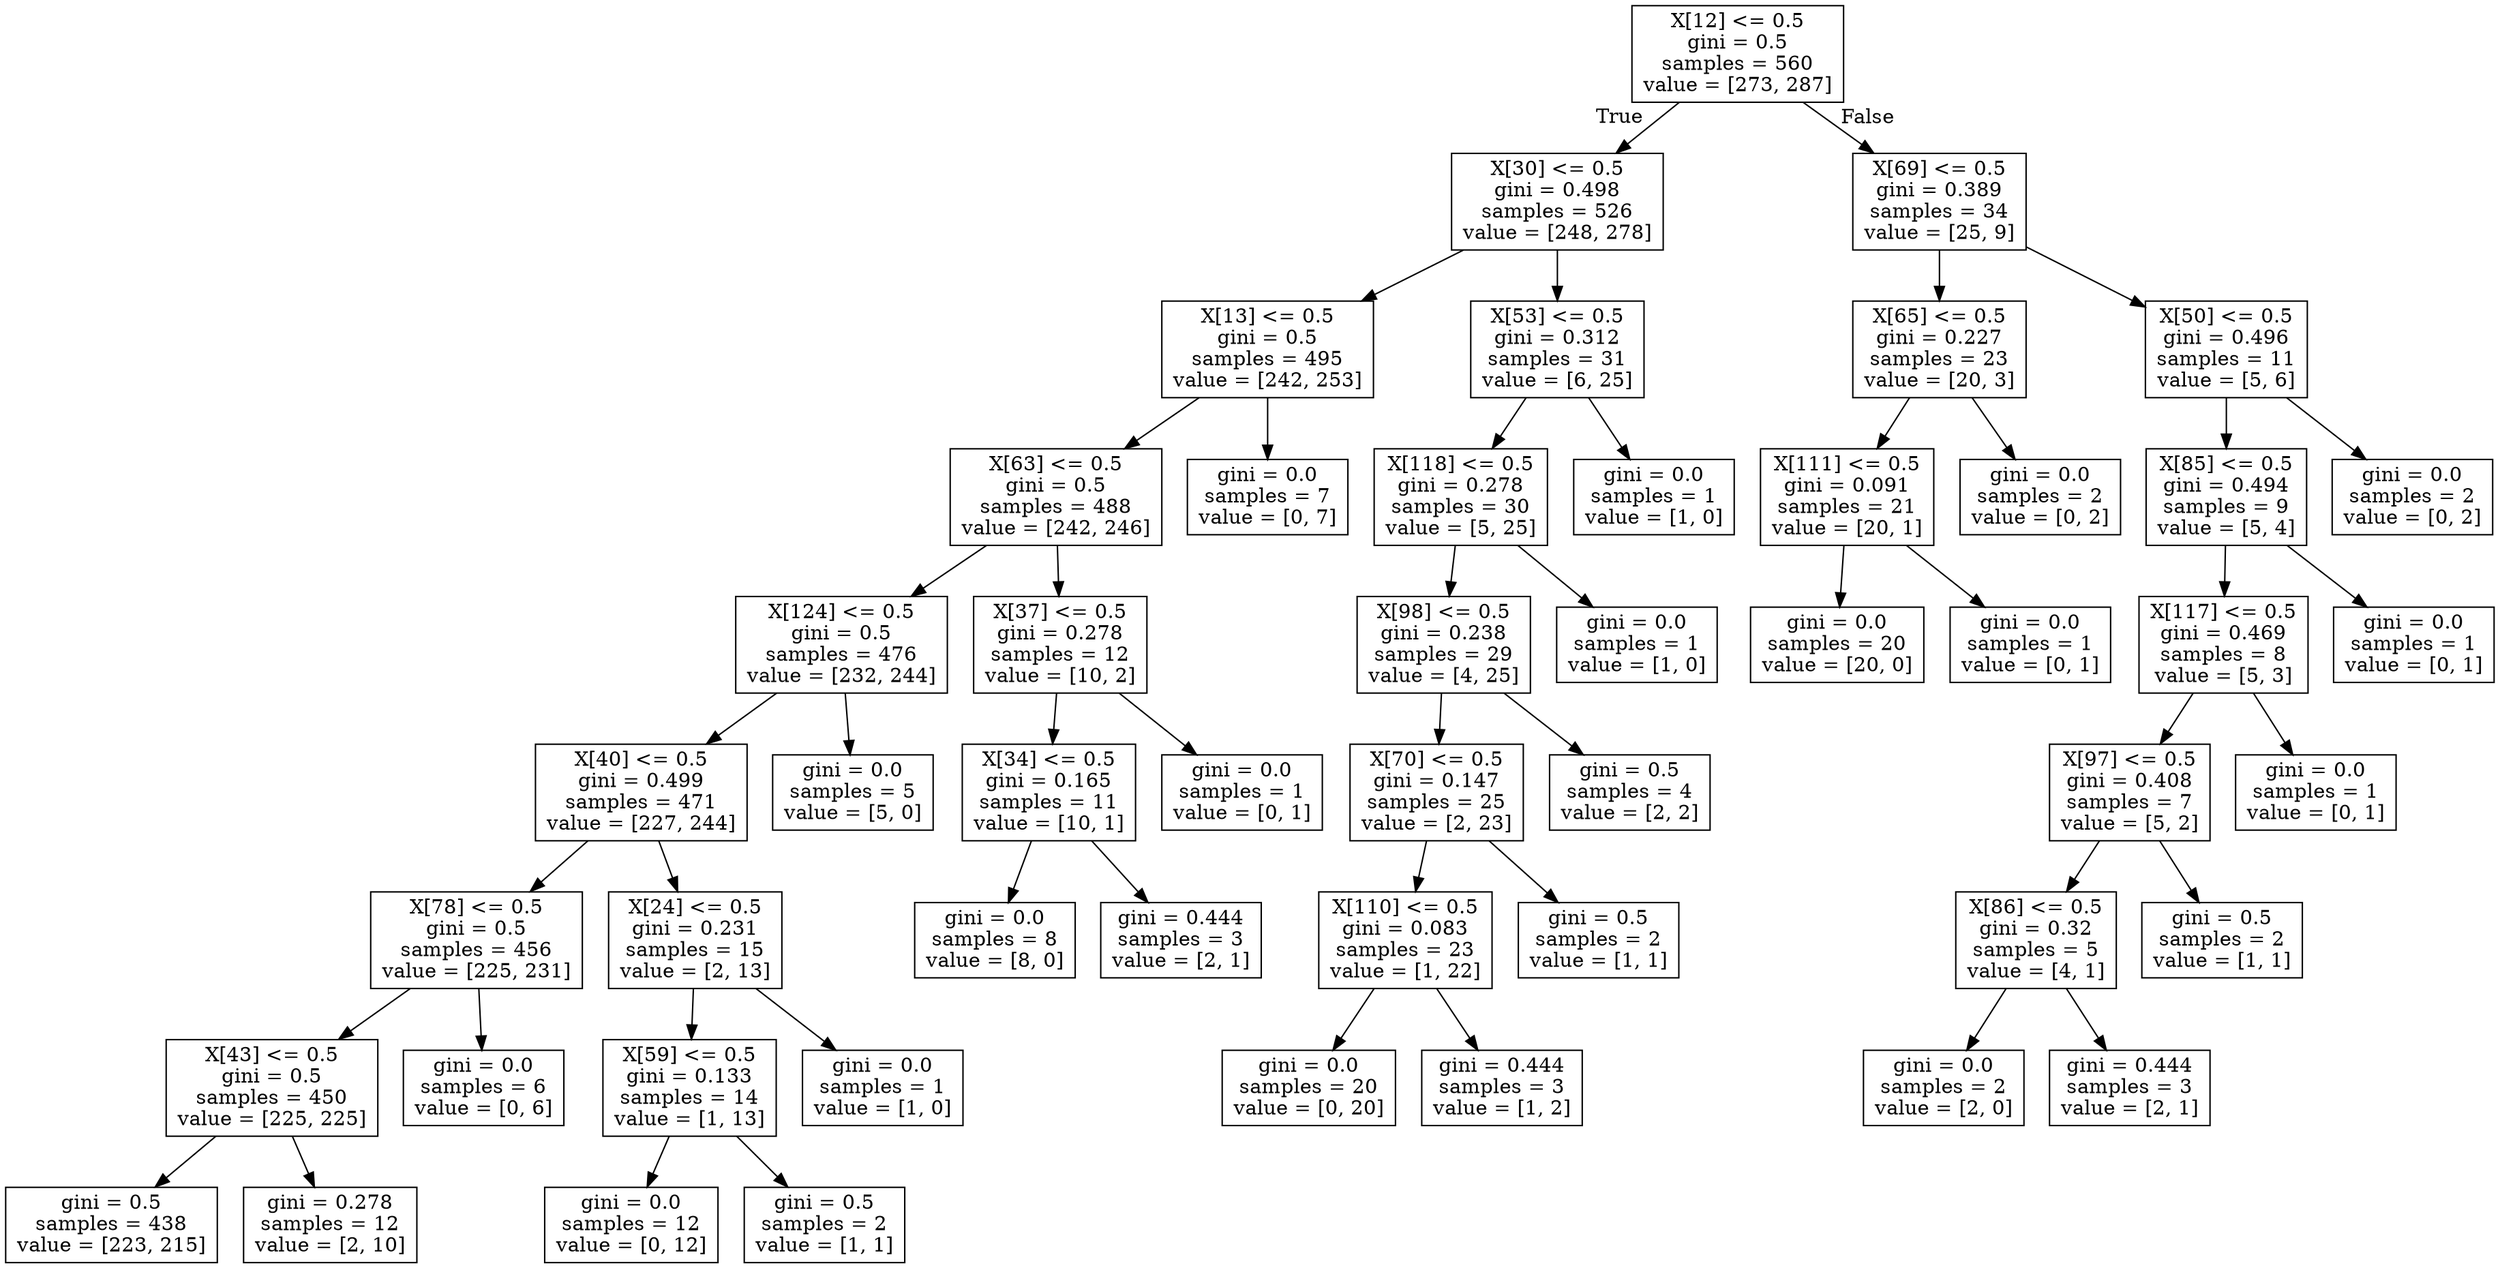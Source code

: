 digraph Tree {
node [shape=box] ;
0 [label="X[12] <= 0.5\ngini = 0.5\nsamples = 560\nvalue = [273, 287]"] ;
1 [label="X[30] <= 0.5\ngini = 0.498\nsamples = 526\nvalue = [248, 278]"] ;
0 -> 1 [labeldistance=2.5, labelangle=45, headlabel="True"] ;
2 [label="X[13] <= 0.5\ngini = 0.5\nsamples = 495\nvalue = [242, 253]"] ;
1 -> 2 ;
3 [label="X[63] <= 0.5\ngini = 0.5\nsamples = 488\nvalue = [242, 246]"] ;
2 -> 3 ;
4 [label="X[124] <= 0.5\ngini = 0.5\nsamples = 476\nvalue = [232, 244]"] ;
3 -> 4 ;
5 [label="X[40] <= 0.5\ngini = 0.499\nsamples = 471\nvalue = [227, 244]"] ;
4 -> 5 ;
6 [label="X[78] <= 0.5\ngini = 0.5\nsamples = 456\nvalue = [225, 231]"] ;
5 -> 6 ;
7 [label="X[43] <= 0.5\ngini = 0.5\nsamples = 450\nvalue = [225, 225]"] ;
6 -> 7 ;
8 [label="gini = 0.5\nsamples = 438\nvalue = [223, 215]"] ;
7 -> 8 ;
9 [label="gini = 0.278\nsamples = 12\nvalue = [2, 10]"] ;
7 -> 9 ;
10 [label="gini = 0.0\nsamples = 6\nvalue = [0, 6]"] ;
6 -> 10 ;
11 [label="X[24] <= 0.5\ngini = 0.231\nsamples = 15\nvalue = [2, 13]"] ;
5 -> 11 ;
12 [label="X[59] <= 0.5\ngini = 0.133\nsamples = 14\nvalue = [1, 13]"] ;
11 -> 12 ;
13 [label="gini = 0.0\nsamples = 12\nvalue = [0, 12]"] ;
12 -> 13 ;
14 [label="gini = 0.5\nsamples = 2\nvalue = [1, 1]"] ;
12 -> 14 ;
15 [label="gini = 0.0\nsamples = 1\nvalue = [1, 0]"] ;
11 -> 15 ;
16 [label="gini = 0.0\nsamples = 5\nvalue = [5, 0]"] ;
4 -> 16 ;
17 [label="X[37] <= 0.5\ngini = 0.278\nsamples = 12\nvalue = [10, 2]"] ;
3 -> 17 ;
18 [label="X[34] <= 0.5\ngini = 0.165\nsamples = 11\nvalue = [10, 1]"] ;
17 -> 18 ;
19 [label="gini = 0.0\nsamples = 8\nvalue = [8, 0]"] ;
18 -> 19 ;
20 [label="gini = 0.444\nsamples = 3\nvalue = [2, 1]"] ;
18 -> 20 ;
21 [label="gini = 0.0\nsamples = 1\nvalue = [0, 1]"] ;
17 -> 21 ;
22 [label="gini = 0.0\nsamples = 7\nvalue = [0, 7]"] ;
2 -> 22 ;
23 [label="X[53] <= 0.5\ngini = 0.312\nsamples = 31\nvalue = [6, 25]"] ;
1 -> 23 ;
24 [label="X[118] <= 0.5\ngini = 0.278\nsamples = 30\nvalue = [5, 25]"] ;
23 -> 24 ;
25 [label="X[98] <= 0.5\ngini = 0.238\nsamples = 29\nvalue = [4, 25]"] ;
24 -> 25 ;
26 [label="X[70] <= 0.5\ngini = 0.147\nsamples = 25\nvalue = [2, 23]"] ;
25 -> 26 ;
27 [label="X[110] <= 0.5\ngini = 0.083\nsamples = 23\nvalue = [1, 22]"] ;
26 -> 27 ;
28 [label="gini = 0.0\nsamples = 20\nvalue = [0, 20]"] ;
27 -> 28 ;
29 [label="gini = 0.444\nsamples = 3\nvalue = [1, 2]"] ;
27 -> 29 ;
30 [label="gini = 0.5\nsamples = 2\nvalue = [1, 1]"] ;
26 -> 30 ;
31 [label="gini = 0.5\nsamples = 4\nvalue = [2, 2]"] ;
25 -> 31 ;
32 [label="gini = 0.0\nsamples = 1\nvalue = [1, 0]"] ;
24 -> 32 ;
33 [label="gini = 0.0\nsamples = 1\nvalue = [1, 0]"] ;
23 -> 33 ;
34 [label="X[69] <= 0.5\ngini = 0.389\nsamples = 34\nvalue = [25, 9]"] ;
0 -> 34 [labeldistance=2.5, labelangle=-45, headlabel="False"] ;
35 [label="X[65] <= 0.5\ngini = 0.227\nsamples = 23\nvalue = [20, 3]"] ;
34 -> 35 ;
36 [label="X[111] <= 0.5\ngini = 0.091\nsamples = 21\nvalue = [20, 1]"] ;
35 -> 36 ;
37 [label="gini = 0.0\nsamples = 20\nvalue = [20, 0]"] ;
36 -> 37 ;
38 [label="gini = 0.0\nsamples = 1\nvalue = [0, 1]"] ;
36 -> 38 ;
39 [label="gini = 0.0\nsamples = 2\nvalue = [0, 2]"] ;
35 -> 39 ;
40 [label="X[50] <= 0.5\ngini = 0.496\nsamples = 11\nvalue = [5, 6]"] ;
34 -> 40 ;
41 [label="X[85] <= 0.5\ngini = 0.494\nsamples = 9\nvalue = [5, 4]"] ;
40 -> 41 ;
42 [label="X[117] <= 0.5\ngini = 0.469\nsamples = 8\nvalue = [5, 3]"] ;
41 -> 42 ;
43 [label="X[97] <= 0.5\ngini = 0.408\nsamples = 7\nvalue = [5, 2]"] ;
42 -> 43 ;
44 [label="X[86] <= 0.5\ngini = 0.32\nsamples = 5\nvalue = [4, 1]"] ;
43 -> 44 ;
45 [label="gini = 0.0\nsamples = 2\nvalue = [2, 0]"] ;
44 -> 45 ;
46 [label="gini = 0.444\nsamples = 3\nvalue = [2, 1]"] ;
44 -> 46 ;
47 [label="gini = 0.5\nsamples = 2\nvalue = [1, 1]"] ;
43 -> 47 ;
48 [label="gini = 0.0\nsamples = 1\nvalue = [0, 1]"] ;
42 -> 48 ;
49 [label="gini = 0.0\nsamples = 1\nvalue = [0, 1]"] ;
41 -> 49 ;
50 [label="gini = 0.0\nsamples = 2\nvalue = [0, 2]"] ;
40 -> 50 ;
}